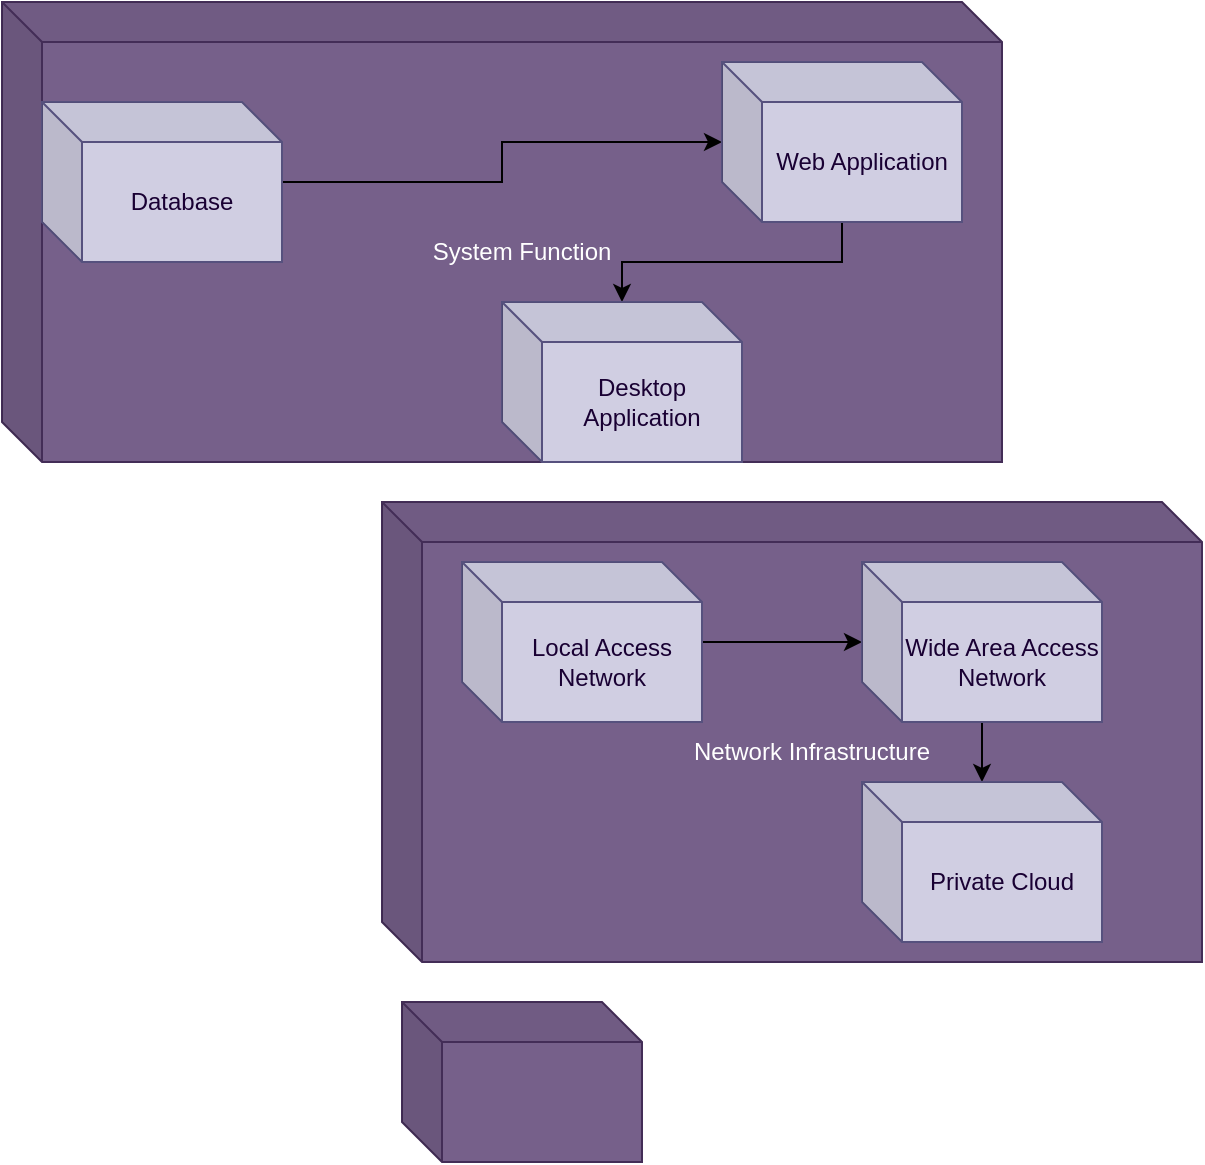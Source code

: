 <mxfile version="21.3.7" type="github">
  <diagram name="Page-1" id="-DTEJE7ugPRv10RIl4WA">
    <mxGraphModel dx="880" dy="522" grid="1" gridSize="10" guides="1" tooltips="1" connect="1" arrows="1" fold="1" page="1" pageScale="1" pageWidth="850" pageHeight="1100" math="0" shadow="0">
      <root>
        <mxCell id="0" />
        <mxCell id="1" parent="0" />
        <mxCell id="GT8Ml3c-AlT9oamL0Kv3-1" value="&lt;font color=&quot;#ffffff&quot;&gt;System Function&lt;/font&gt;" style="shape=cube;whiteSpace=wrap;html=1;boundedLbl=1;backgroundOutline=1;darkOpacity=0.05;darkOpacity2=0.1;fillColor=#76608a;fontColor=#ffffff;strokeColor=#432D57;" vertex="1" parent="1">
          <mxGeometry x="180" y="40" width="500" height="230" as="geometry" />
        </mxCell>
        <mxCell id="GT8Ml3c-AlT9oamL0Kv3-4" value="" style="edgeStyle=orthogonalEdgeStyle;rounded=0;orthogonalLoop=1;jettySize=auto;html=1;" edge="1" parent="1" source="GT8Ml3c-AlT9oamL0Kv3-2" target="GT8Ml3c-AlT9oamL0Kv3-3">
          <mxGeometry relative="1" as="geometry" />
        </mxCell>
        <mxCell id="GT8Ml3c-AlT9oamL0Kv3-2" value="&lt;font color=&quot;#190033&quot;&gt;Database&lt;/font&gt;" style="shape=cube;whiteSpace=wrap;html=1;boundedLbl=1;backgroundOutline=1;darkOpacity=0.05;darkOpacity2=0.1;fillColor=#d0cee2;strokeColor=#56517e;" vertex="1" parent="1">
          <mxGeometry x="200" y="90" width="120" height="80" as="geometry" />
        </mxCell>
        <mxCell id="GT8Ml3c-AlT9oamL0Kv3-6" value="" style="edgeStyle=orthogonalEdgeStyle;rounded=0;orthogonalLoop=1;jettySize=auto;html=1;" edge="1" parent="1" source="GT8Ml3c-AlT9oamL0Kv3-3" target="GT8Ml3c-AlT9oamL0Kv3-5">
          <mxGeometry relative="1" as="geometry" />
        </mxCell>
        <mxCell id="GT8Ml3c-AlT9oamL0Kv3-3" value="&lt;font color=&quot;#190033&quot;&gt;Web Application&lt;/font&gt;" style="shape=cube;whiteSpace=wrap;html=1;boundedLbl=1;backgroundOutline=1;darkOpacity=0.05;darkOpacity2=0.1;fillColor=#d0cee2;strokeColor=#56517e;" vertex="1" parent="1">
          <mxGeometry x="540" y="70" width="120" height="80" as="geometry" />
        </mxCell>
        <mxCell id="GT8Ml3c-AlT9oamL0Kv3-5" value="&lt;font color=&quot;#190033&quot;&gt;Desktop Application&lt;/font&gt;" style="shape=cube;whiteSpace=wrap;html=1;boundedLbl=1;backgroundOutline=1;darkOpacity=0.05;darkOpacity2=0.1;fillColor=#d0cee2;strokeColor=#56517e;" vertex="1" parent="1">
          <mxGeometry x="430" y="190" width="120" height="80" as="geometry" />
        </mxCell>
        <mxCell id="GT8Ml3c-AlT9oamL0Kv3-7" value="Network Infrastructure" style="shape=cube;whiteSpace=wrap;html=1;boundedLbl=1;backgroundOutline=1;darkOpacity=0.05;darkOpacity2=0.1;size=20;fillColor=#76608a;fontColor=#ffffff;strokeColor=#432D57;" vertex="1" parent="1">
          <mxGeometry x="370" y="290" width="410" height="230" as="geometry" />
        </mxCell>
        <mxCell id="GT8Ml3c-AlT9oamL0Kv3-10" value="" style="edgeStyle=orthogonalEdgeStyle;rounded=0;orthogonalLoop=1;jettySize=auto;html=1;" edge="1" parent="1" source="GT8Ml3c-AlT9oamL0Kv3-8" target="GT8Ml3c-AlT9oamL0Kv3-9">
          <mxGeometry relative="1" as="geometry" />
        </mxCell>
        <mxCell id="GT8Ml3c-AlT9oamL0Kv3-8" value="&lt;font color=&quot;#190033&quot;&gt;Local Access Network&lt;/font&gt;" style="shape=cube;whiteSpace=wrap;html=1;boundedLbl=1;backgroundOutline=1;darkOpacity=0.05;darkOpacity2=0.1;fillColor=#d0cee2;strokeColor=#56517e;" vertex="1" parent="1">
          <mxGeometry x="410" y="320" width="120" height="80" as="geometry" />
        </mxCell>
        <mxCell id="GT8Ml3c-AlT9oamL0Kv3-12" value="" style="edgeStyle=orthogonalEdgeStyle;rounded=0;orthogonalLoop=1;jettySize=auto;html=1;" edge="1" parent="1" source="GT8Ml3c-AlT9oamL0Kv3-9" target="GT8Ml3c-AlT9oamL0Kv3-11">
          <mxGeometry relative="1" as="geometry" />
        </mxCell>
        <mxCell id="GT8Ml3c-AlT9oamL0Kv3-9" value="&lt;font color=&quot;#190033&quot;&gt;Wide Area Access Network&lt;/font&gt;" style="shape=cube;whiteSpace=wrap;html=1;boundedLbl=1;backgroundOutline=1;darkOpacity=0.05;darkOpacity2=0.1;fillColor=#d0cee2;strokeColor=#56517e;" vertex="1" parent="1">
          <mxGeometry x="610" y="320" width="120" height="80" as="geometry" />
        </mxCell>
        <mxCell id="GT8Ml3c-AlT9oamL0Kv3-11" value="&lt;font color=&quot;#190033&quot;&gt;Private Cloud&lt;/font&gt;" style="shape=cube;whiteSpace=wrap;html=1;boundedLbl=1;backgroundOutline=1;darkOpacity=0.05;darkOpacity2=0.1;fillColor=#d0cee2;strokeColor=#56517e;" vertex="1" parent="1">
          <mxGeometry x="610" y="430" width="120" height="80" as="geometry" />
        </mxCell>
        <mxCell id="GT8Ml3c-AlT9oamL0Kv3-13" value="" style="shape=cube;whiteSpace=wrap;html=1;boundedLbl=1;backgroundOutline=1;darkOpacity=0.05;darkOpacity2=0.1;fillColor=#76608a;fontColor=#ffffff;strokeColor=#432D57;" vertex="1" parent="1">
          <mxGeometry x="380" y="540" width="120" height="80" as="geometry" />
        </mxCell>
      </root>
    </mxGraphModel>
  </diagram>
</mxfile>
